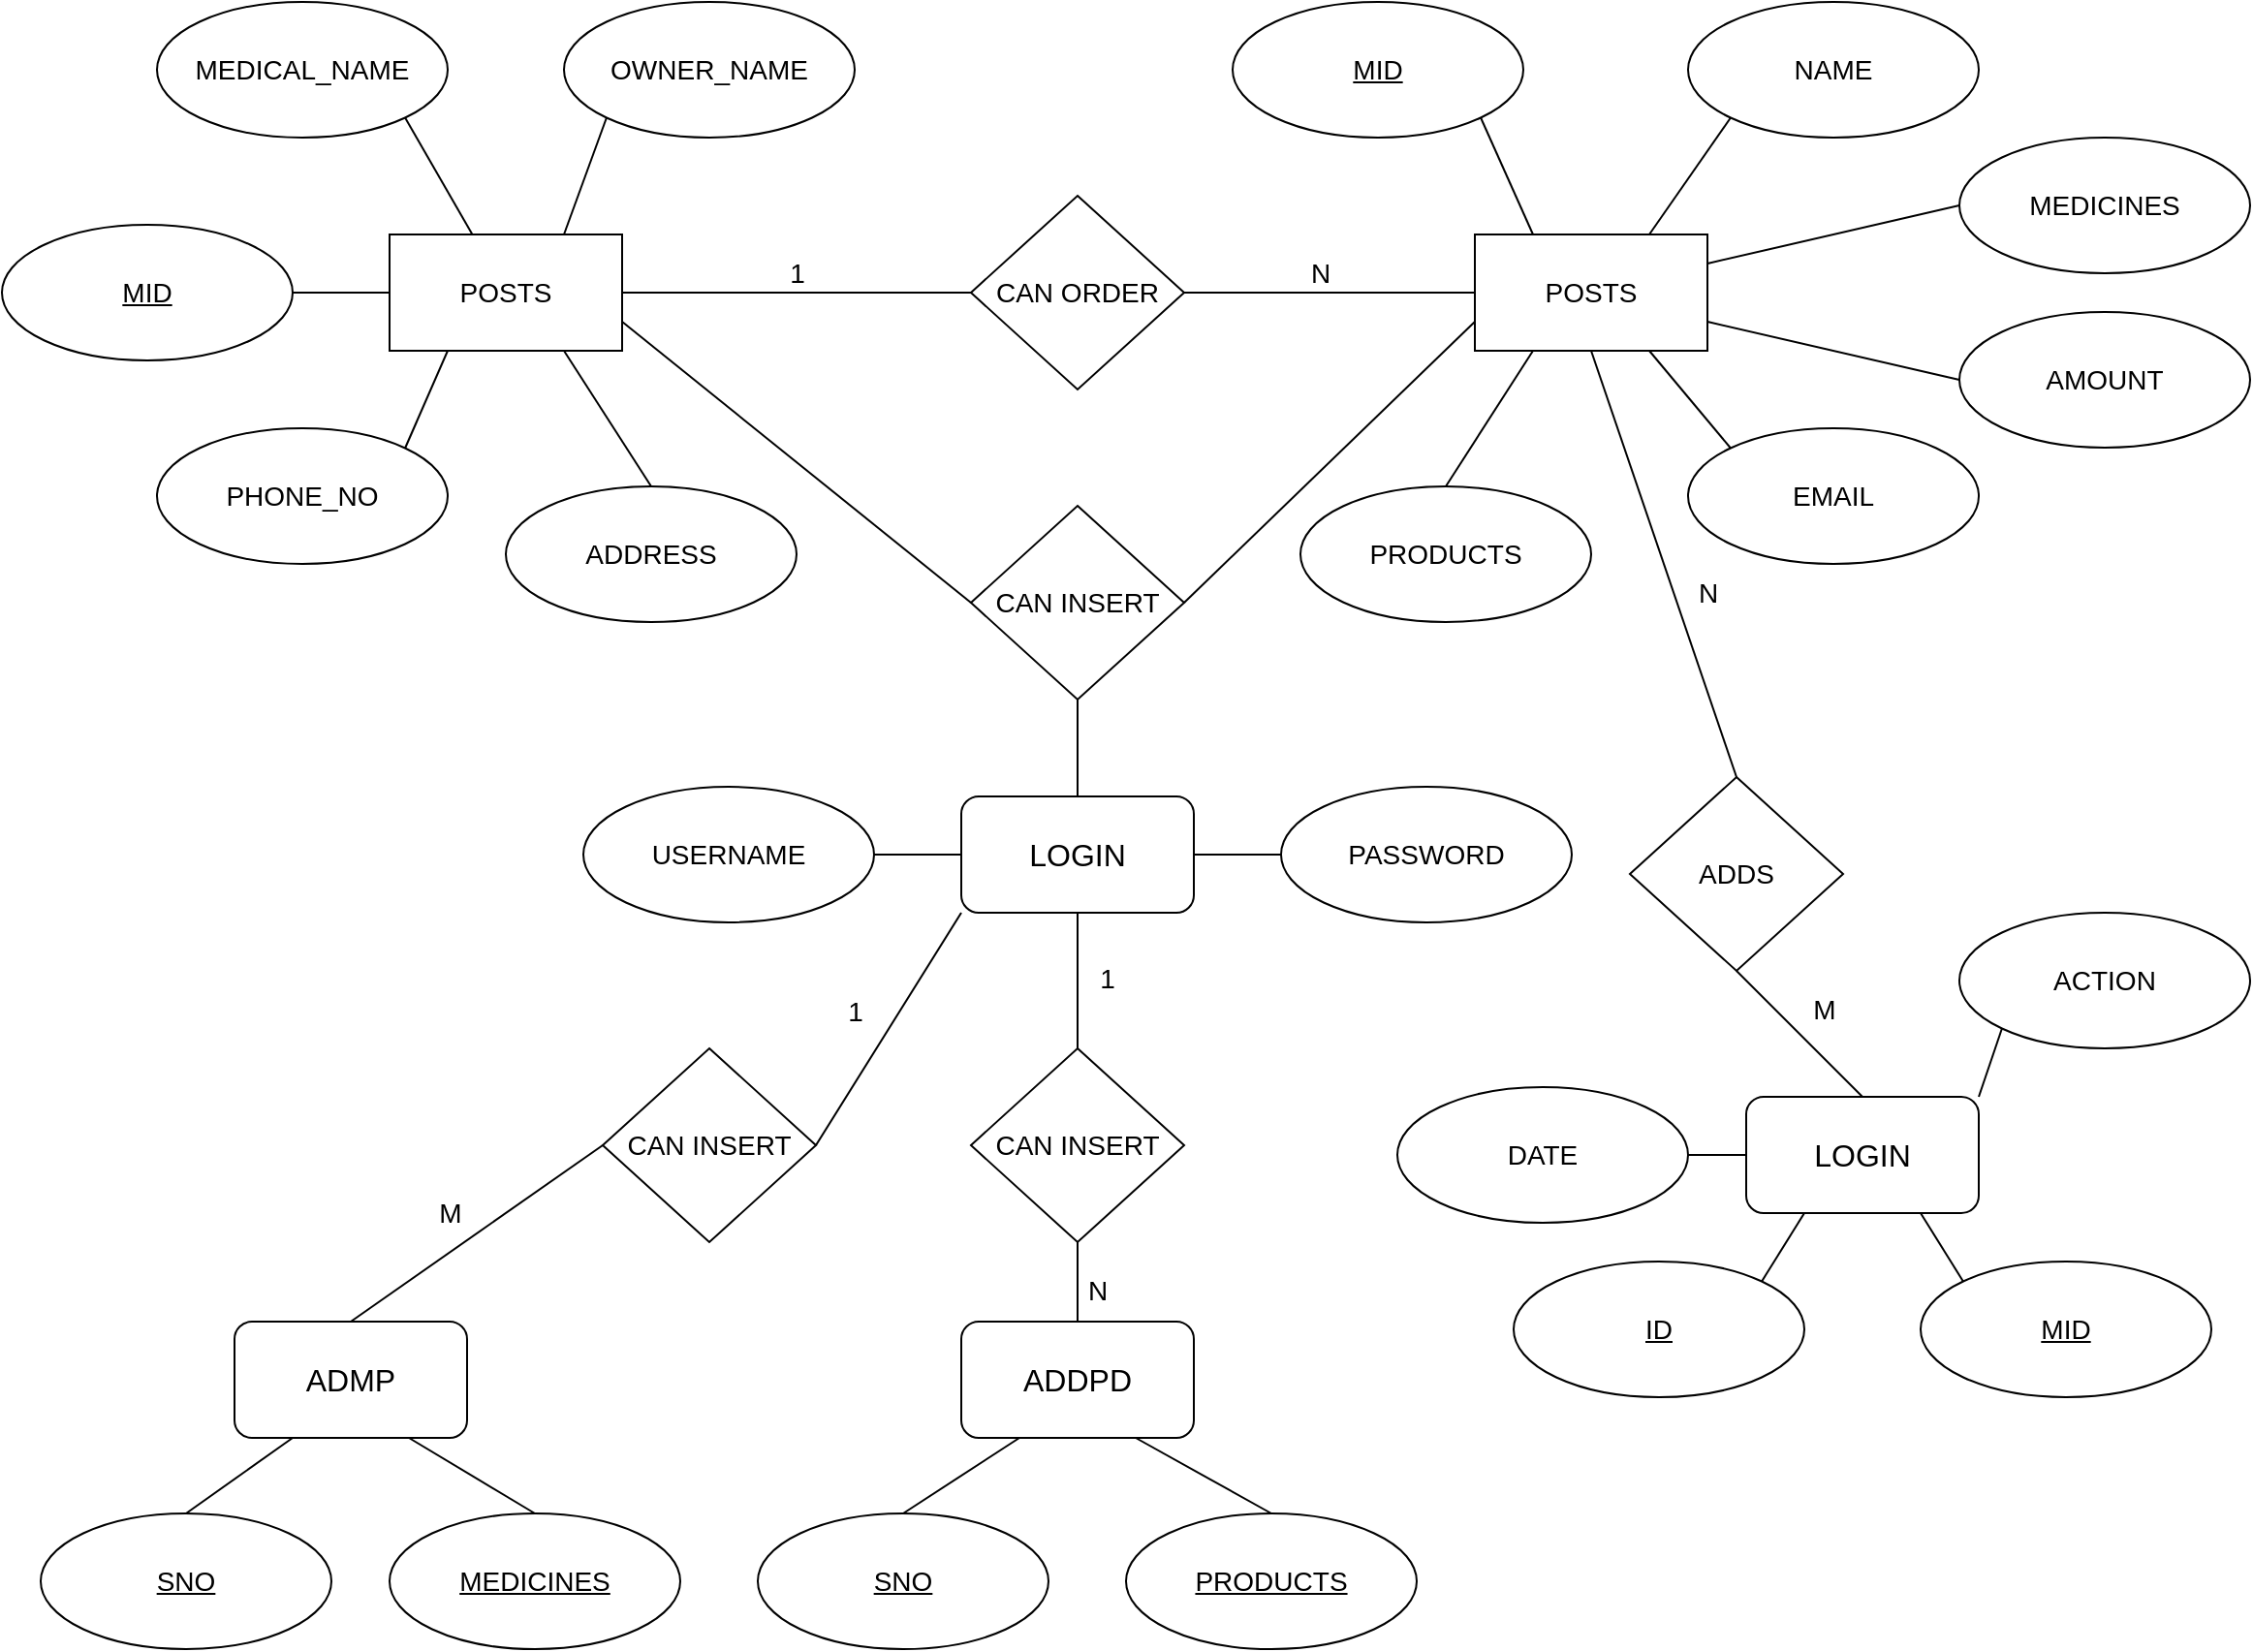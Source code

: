 <mxfile>
    <diagram id="OsXIgUNDCjVwcRdDSM6k" name="Page-1">
        <mxGraphModel dx="1546" dy="1126" grid="1" gridSize="10" guides="1" tooltips="1" connect="1" arrows="1" fold="1" page="1" pageScale="1" pageWidth="1600" pageHeight="900" background="none" math="0" shadow="0">
            <root>
                <mxCell id="0"/>
                <mxCell id="1" parent="0"/>
                <mxCell id="46" style="edgeStyle=none;html=1;entryX=0;entryY=0.5;entryDx=0;entryDy=0;fontSize=14;endArrow=none;endFill=0;" edge="1" parent="1" source="11" target="19">
                    <mxGeometry relative="1" as="geometry"/>
                </mxCell>
                <mxCell id="85" value="1" style="edgeLabel;html=1;align=center;verticalAlign=middle;resizable=0;points=[];fontSize=14;" vertex="1" connectable="0" parent="46">
                    <mxGeometry x="-0.105" y="1" relative="1" as="geometry">
                        <mxPoint x="9" y="-9" as="offset"/>
                    </mxGeometry>
                </mxCell>
                <mxCell id="86" value="N" style="edgeLabel;html=1;align=center;verticalAlign=middle;resizable=0;points=[];fontSize=14;" vertex="1" connectable="0" parent="46">
                    <mxGeometry x="-0.105" y="1" relative="1" as="geometry">
                        <mxPoint x="279" y="-9" as="offset"/>
                    </mxGeometry>
                </mxCell>
                <mxCell id="49" style="edgeStyle=none;html=1;exitX=0.75;exitY=0;exitDx=0;exitDy=0;entryX=0;entryY=1;entryDx=0;entryDy=0;fontSize=14;endArrow=none;endFill=0;" edge="1" parent="1" source="11" target="16">
                    <mxGeometry relative="1" as="geometry"/>
                </mxCell>
                <mxCell id="52" style="edgeStyle=none;html=1;exitX=0.25;exitY=1;exitDx=0;exitDy=0;entryX=1;entryY=0;entryDx=0;entryDy=0;fontSize=14;endArrow=none;endFill=0;" edge="1" parent="1" source="11" target="13">
                    <mxGeometry relative="1" as="geometry"/>
                </mxCell>
                <mxCell id="64" style="edgeStyle=none;html=1;exitX=1;exitY=0.75;exitDx=0;exitDy=0;entryX=0;entryY=0.5;entryDx=0;entryDy=0;fontSize=14;endArrow=none;endFill=0;" edge="1" parent="1" source="11" target="21">
                    <mxGeometry relative="1" as="geometry"/>
                </mxCell>
                <mxCell id="80" style="edgeStyle=none;html=1;exitX=0.75;exitY=1;exitDx=0;exitDy=0;entryX=0.5;entryY=0;entryDx=0;entryDy=0;fontSize=14;endArrow=none;endFill=0;" edge="1" parent="1" source="11" target="12">
                    <mxGeometry relative="1" as="geometry"/>
                </mxCell>
                <mxCell id="11" value="POSTS" style="rounded=0;whiteSpace=wrap;html=1;fontSize=14;" vertex="1" parent="1">
                    <mxGeometry x="360" y="300.0" width="120" height="60" as="geometry"/>
                </mxCell>
                <mxCell id="12" value="&lt;font style=&quot;font-size: 14px;&quot;&gt;ADDRESS&lt;/font&gt;" style="ellipse;whiteSpace=wrap;html=1;fontSize=14;" vertex="1" parent="1">
                    <mxGeometry x="420" y="430" width="150" height="70" as="geometry"/>
                </mxCell>
                <mxCell id="13" value="PHONE_NO" style="ellipse;whiteSpace=wrap;html=1;fontSize=14;" vertex="1" parent="1">
                    <mxGeometry x="240" y="400" width="150" height="70" as="geometry"/>
                </mxCell>
                <mxCell id="48" style="edgeStyle=none;html=1;fontSize=14;endArrow=none;endFill=0;" edge="1" parent="1" source="14" target="11">
                    <mxGeometry relative="1" as="geometry"/>
                </mxCell>
                <mxCell id="14" value="&lt;u style=&quot;font-size: 14px;&quot;&gt;MID&lt;/u&gt;" style="ellipse;whiteSpace=wrap;html=1;fontSize=14;" vertex="1" parent="1">
                    <mxGeometry x="160" y="295" width="150" height="70" as="geometry"/>
                </mxCell>
                <mxCell id="50" style="edgeStyle=none;html=1;exitX=1;exitY=1;exitDx=0;exitDy=0;fontSize=14;endArrow=none;endFill=0;" edge="1" parent="1" source="15" target="11">
                    <mxGeometry relative="1" as="geometry"/>
                </mxCell>
                <mxCell id="15" value="&lt;font style=&quot;font-size: 14px;&quot;&gt;MEDICAL_NAME&lt;/font&gt;" style="ellipse;whiteSpace=wrap;html=1;fontSize=14;" vertex="1" parent="1">
                    <mxGeometry x="240" y="180" width="150" height="70" as="geometry"/>
                </mxCell>
                <mxCell id="16" value="OWNER_NAME" style="ellipse;whiteSpace=wrap;html=1;fontSize=14;" vertex="1" parent="1">
                    <mxGeometry x="450" y="180" width="150" height="70" as="geometry"/>
                </mxCell>
                <mxCell id="47" style="edgeStyle=none;html=1;entryX=0;entryY=0.5;entryDx=0;entryDy=0;fontSize=14;endArrow=none;endFill=0;" edge="1" parent="1" source="19" target="25">
                    <mxGeometry relative="1" as="geometry"/>
                </mxCell>
                <mxCell id="19" value="&lt;font style=&quot;font-size: 14px;&quot;&gt;CAN ORDER&lt;/font&gt;" style="rhombus;whiteSpace=wrap;html=1;fontSize=14;" vertex="1" parent="1">
                    <mxGeometry x="660" y="280" width="110" height="100" as="geometry"/>
                </mxCell>
                <mxCell id="66" style="edgeStyle=none;html=1;exitX=0.5;exitY=1;exitDx=0;exitDy=0;fontSize=14;endArrow=none;endFill=0;" edge="1" parent="1" source="21" target="35">
                    <mxGeometry relative="1" as="geometry"/>
                </mxCell>
                <mxCell id="21" value="&lt;font style=&quot;font-size: 14px;&quot;&gt;CAN INSERT&lt;/font&gt;" style="rhombus;whiteSpace=wrap;html=1;fontSize=14;" vertex="1" parent="1">
                    <mxGeometry x="660" y="440" width="110" height="100" as="geometry"/>
                </mxCell>
                <mxCell id="53" style="edgeStyle=none;html=1;exitX=1;exitY=1;exitDx=0;exitDy=0;entryX=0.25;entryY=0;entryDx=0;entryDy=0;fontSize=14;endArrow=none;endFill=0;" edge="1" parent="1" source="22" target="25">
                    <mxGeometry relative="1" as="geometry"/>
                </mxCell>
                <mxCell id="22" value="&lt;u style=&quot;font-size: 14px;&quot;&gt;MID&lt;/u&gt;" style="ellipse;whiteSpace=wrap;html=1;fontSize=14;" vertex="1" parent="1">
                    <mxGeometry x="795" y="180" width="150" height="70" as="geometry"/>
                </mxCell>
                <mxCell id="23" value="EMAIL" style="ellipse;whiteSpace=wrap;html=1;fontSize=14;" vertex="1" parent="1">
                    <mxGeometry x="1030" y="400" width="150" height="70" as="geometry"/>
                </mxCell>
                <mxCell id="24" value="&lt;font style=&quot;font-size: 14px;&quot;&gt;PRODUCTS&lt;/font&gt;" style="ellipse;whiteSpace=wrap;html=1;fontSize=14;" vertex="1" parent="1">
                    <mxGeometry x="830" y="430" width="150" height="70" as="geometry"/>
                </mxCell>
                <mxCell id="59" style="edgeStyle=none;html=1;exitX=0.5;exitY=1;exitDx=0;exitDy=0;entryX=0.5;entryY=0;entryDx=0;entryDy=0;fontSize=14;endArrow=none;endFill=0;" edge="1" parent="1" source="25" target="30">
                    <mxGeometry relative="1" as="geometry"/>
                </mxCell>
                <mxCell id="87" value="N" style="edgeLabel;html=1;align=center;verticalAlign=middle;resizable=0;points=[];fontSize=14;" vertex="1" connectable="0" parent="59">
                    <mxGeometry x="0.128" y="-2" relative="1" as="geometry">
                        <mxPoint x="19" as="offset"/>
                    </mxGeometry>
                </mxCell>
                <mxCell id="62" style="edgeStyle=none;html=1;exitX=0.75;exitY=1;exitDx=0;exitDy=0;entryX=0;entryY=0;entryDx=0;entryDy=0;fontSize=14;endArrow=none;endFill=0;" edge="1" parent="1" source="25" target="23">
                    <mxGeometry relative="1" as="geometry"/>
                </mxCell>
                <mxCell id="65" style="edgeStyle=none;html=1;exitX=0;exitY=0.75;exitDx=0;exitDy=0;entryX=1;entryY=0.5;entryDx=0;entryDy=0;fontSize=14;endArrow=none;endFill=0;" edge="1" parent="1" source="25" target="21">
                    <mxGeometry relative="1" as="geometry"/>
                </mxCell>
                <mxCell id="81" style="edgeStyle=none;html=1;exitX=0.25;exitY=1;exitDx=0;exitDy=0;entryX=0.5;entryY=0;entryDx=0;entryDy=0;fontSize=14;endArrow=none;endFill=0;" edge="1" parent="1" source="25" target="24">
                    <mxGeometry relative="1" as="geometry"/>
                </mxCell>
                <mxCell id="25" value="POSTS" style="rounded=0;whiteSpace=wrap;html=1;fontSize=14;" vertex="1" parent="1">
                    <mxGeometry x="920" y="300.0" width="120" height="60" as="geometry"/>
                </mxCell>
                <mxCell id="54" style="edgeStyle=none;html=1;exitX=0;exitY=1;exitDx=0;exitDy=0;entryX=0.75;entryY=0;entryDx=0;entryDy=0;fontSize=14;endArrow=none;endFill=0;" edge="1" parent="1" source="26" target="25">
                    <mxGeometry relative="1" as="geometry"/>
                </mxCell>
                <mxCell id="26" value="&lt;font style=&quot;font-size: 14px;&quot;&gt;NAME&lt;/font&gt;" style="ellipse;whiteSpace=wrap;html=1;fontSize=14;" vertex="1" parent="1">
                    <mxGeometry x="1030" y="180" width="150" height="70" as="geometry"/>
                </mxCell>
                <mxCell id="56" style="edgeStyle=none;html=1;exitX=0;exitY=0.5;exitDx=0;exitDy=0;entryX=1;entryY=0.25;entryDx=0;entryDy=0;fontSize=14;endArrow=none;endFill=0;" edge="1" parent="1" source="27" target="25">
                    <mxGeometry relative="1" as="geometry"/>
                </mxCell>
                <mxCell id="27" value="MEDICINES" style="ellipse;whiteSpace=wrap;html=1;fontSize=14;" vertex="1" parent="1">
                    <mxGeometry x="1170" y="250" width="150" height="70" as="geometry"/>
                </mxCell>
                <mxCell id="57" style="edgeStyle=none;html=1;exitX=0;exitY=0.5;exitDx=0;exitDy=0;entryX=1;entryY=0.75;entryDx=0;entryDy=0;fontSize=14;endArrow=none;endFill=0;" edge="1" parent="1" source="28" target="25">
                    <mxGeometry relative="1" as="geometry"/>
                </mxCell>
                <mxCell id="28" value="AMOUNT" style="ellipse;whiteSpace=wrap;html=1;fontSize=14;" vertex="1" parent="1">
                    <mxGeometry x="1170" y="340" width="150" height="70" as="geometry"/>
                </mxCell>
                <mxCell id="61" style="edgeStyle=none;html=1;exitX=1;exitY=0;exitDx=0;exitDy=0;entryX=0;entryY=1;entryDx=0;entryDy=0;fontSize=14;endArrow=none;endFill=0;" edge="1" parent="1" source="29" target="31">
                    <mxGeometry relative="1" as="geometry"/>
                </mxCell>
                <mxCell id="69" style="edgeStyle=none;html=1;exitX=0;exitY=0.5;exitDx=0;exitDy=0;entryX=1;entryY=0.5;entryDx=0;entryDy=0;fontSize=14;endArrow=none;endFill=0;" edge="1" parent="1" source="29" target="34">
                    <mxGeometry relative="1" as="geometry"/>
                </mxCell>
                <mxCell id="82" style="edgeStyle=none;html=1;exitX=0.25;exitY=1;exitDx=0;exitDy=0;entryX=1;entryY=0;entryDx=0;entryDy=0;fontSize=14;endArrow=none;endFill=0;" edge="1" parent="1" source="29" target="33">
                    <mxGeometry relative="1" as="geometry"/>
                </mxCell>
                <mxCell id="83" style="edgeStyle=none;html=1;exitX=0.75;exitY=1;exitDx=0;exitDy=0;entryX=0;entryY=0;entryDx=0;entryDy=0;fontSize=14;endArrow=none;endFill=0;" edge="1" parent="1" source="29" target="32">
                    <mxGeometry relative="1" as="geometry"/>
                </mxCell>
                <mxCell id="29" value="&lt;font style=&quot;font-size: 16px;&quot;&gt;LOGIN&lt;/font&gt;" style="rounded=1;whiteSpace=wrap;html=1;fontSize=14;" vertex="1" parent="1">
                    <mxGeometry x="1060" y="745" width="120" height="60" as="geometry"/>
                </mxCell>
                <mxCell id="60" style="edgeStyle=none;html=1;exitX=0.5;exitY=1;exitDx=0;exitDy=0;entryX=0.5;entryY=0;entryDx=0;entryDy=0;fontSize=14;endArrow=none;endFill=0;" edge="1" parent="1" source="30" target="29">
                    <mxGeometry relative="1" as="geometry"/>
                </mxCell>
                <mxCell id="88" value="M" style="edgeLabel;html=1;align=center;verticalAlign=middle;resizable=0;points=[];fontSize=14;" vertex="1" connectable="0" parent="60">
                    <mxGeometry x="0.237" y="1" relative="1" as="geometry">
                        <mxPoint x="4" y="-20" as="offset"/>
                    </mxGeometry>
                </mxCell>
                <mxCell id="30" value="&lt;font style=&quot;font-size: 14px;&quot;&gt;ADDS&lt;/font&gt;" style="rhombus;whiteSpace=wrap;html=1;fontSize=14;" vertex="1" parent="1">
                    <mxGeometry x="1000" y="580" width="110" height="100" as="geometry"/>
                </mxCell>
                <mxCell id="31" value="ACTION" style="ellipse;whiteSpace=wrap;html=1;fontSize=14;" vertex="1" parent="1">
                    <mxGeometry x="1170" y="650" width="150" height="70" as="geometry"/>
                </mxCell>
                <mxCell id="32" value="&lt;u style=&quot;font-size: 14px;&quot;&gt;MID&lt;/u&gt;" style="ellipse;whiteSpace=wrap;html=1;fontSize=14;" vertex="1" parent="1">
                    <mxGeometry x="1150" y="830" width="150" height="70" as="geometry"/>
                </mxCell>
                <mxCell id="33" value="&lt;u style=&quot;font-size: 14px;&quot;&gt;ID&lt;/u&gt;" style="ellipse;whiteSpace=wrap;html=1;fontSize=14;" vertex="1" parent="1">
                    <mxGeometry x="940" y="830" width="150" height="70" as="geometry"/>
                </mxCell>
                <mxCell id="34" value="DATE" style="ellipse;whiteSpace=wrap;html=1;fontSize=14;" vertex="1" parent="1">
                    <mxGeometry x="880" y="740" width="150" height="70" as="geometry"/>
                </mxCell>
                <mxCell id="67" style="edgeStyle=none;html=1;exitX=0;exitY=0.5;exitDx=0;exitDy=0;entryX=1;entryY=0.5;entryDx=0;entryDy=0;fontSize=14;endArrow=none;endFill=0;" edge="1" parent="1" source="35" target="37">
                    <mxGeometry relative="1" as="geometry"/>
                </mxCell>
                <mxCell id="68" style="edgeStyle=none;html=1;exitX=1;exitY=0.5;exitDx=0;exitDy=0;entryX=0;entryY=0.5;entryDx=0;entryDy=0;fontSize=14;endArrow=none;endFill=0;" edge="1" parent="1" source="35" target="36">
                    <mxGeometry relative="1" as="geometry"/>
                </mxCell>
                <mxCell id="72" style="edgeStyle=none;html=1;exitX=0;exitY=1;exitDx=0;exitDy=0;entryX=1;entryY=0.5;entryDx=0;entryDy=0;fontSize=14;endArrow=none;endFill=0;" edge="1" parent="1" source="35" target="39">
                    <mxGeometry relative="1" as="geometry"/>
                </mxCell>
                <mxCell id="90" value="1" style="edgeLabel;html=1;align=center;verticalAlign=middle;resizable=0;points=[];fontSize=14;" vertex="1" connectable="0" parent="72">
                    <mxGeometry x="0.163" y="-3" relative="1" as="geometry">
                        <mxPoint x="-9" y="-18" as="offset"/>
                    </mxGeometry>
                </mxCell>
                <mxCell id="79" style="edgeStyle=none;html=1;exitX=0.5;exitY=1;exitDx=0;exitDy=0;entryX=0.5;entryY=0;entryDx=0;entryDy=0;fontSize=14;endArrow=none;endFill=0;" edge="1" parent="1" source="35" target="38">
                    <mxGeometry relative="1" as="geometry"/>
                </mxCell>
                <mxCell id="91" value="1" style="edgeLabel;html=1;align=center;verticalAlign=middle;resizable=0;points=[];fontSize=14;" vertex="1" connectable="0" parent="79">
                    <mxGeometry x="-0.279" y="-1" relative="1" as="geometry">
                        <mxPoint x="16" y="9" as="offset"/>
                    </mxGeometry>
                </mxCell>
                <mxCell id="35" value="&lt;font style=&quot;font-size: 16px;&quot;&gt;LOGIN&lt;/font&gt;" style="rounded=1;whiteSpace=wrap;html=1;fontSize=14;" vertex="1" parent="1">
                    <mxGeometry x="655" y="590" width="120" height="60" as="geometry"/>
                </mxCell>
                <mxCell id="36" value="PASSWORD" style="ellipse;whiteSpace=wrap;html=1;fontSize=14;" vertex="1" parent="1">
                    <mxGeometry x="820" y="585" width="150" height="70" as="geometry"/>
                </mxCell>
                <mxCell id="37" value="USERNAME" style="ellipse;whiteSpace=wrap;html=1;fontSize=14;" vertex="1" parent="1">
                    <mxGeometry x="460" y="585" width="150" height="70" as="geometry"/>
                </mxCell>
                <mxCell id="78" style="edgeStyle=none;html=1;exitX=0.5;exitY=1;exitDx=0;exitDy=0;entryX=0.5;entryY=0;entryDx=0;entryDy=0;fontSize=14;endArrow=none;endFill=0;" edge="1" parent="1" source="38" target="40">
                    <mxGeometry relative="1" as="geometry"/>
                </mxCell>
                <mxCell id="38" value="&lt;font style=&quot;font-size: 14px;&quot;&gt;CAN INSERT&lt;/font&gt;" style="rhombus;whiteSpace=wrap;html=1;fontSize=14;" vertex="1" parent="1">
                    <mxGeometry x="660" y="720" width="110" height="100" as="geometry"/>
                </mxCell>
                <mxCell id="73" style="edgeStyle=none;html=1;exitX=0;exitY=0.5;exitDx=0;exitDy=0;entryX=0.5;entryY=0;entryDx=0;entryDy=0;fontSize=14;endArrow=none;endFill=0;" edge="1" parent="1" source="39" target="43">
                    <mxGeometry relative="1" as="geometry"/>
                </mxCell>
                <mxCell id="92" value="M" style="edgeLabel;html=1;align=center;verticalAlign=middle;resizable=0;points=[];fontSize=14;" vertex="1" connectable="0" parent="73">
                    <mxGeometry x="-0.136" y="1" relative="1" as="geometry">
                        <mxPoint x="-24" y="-5" as="offset"/>
                    </mxGeometry>
                </mxCell>
                <mxCell id="39" value="&lt;font style=&quot;font-size: 14px;&quot;&gt;CAN INSERT&lt;/font&gt;" style="rhombus;whiteSpace=wrap;html=1;fontSize=14;" vertex="1" parent="1">
                    <mxGeometry x="470" y="720" width="110" height="100" as="geometry"/>
                </mxCell>
                <mxCell id="76" style="edgeStyle=none;html=1;exitX=0.25;exitY=1;exitDx=0;exitDy=0;entryX=0.5;entryY=0;entryDx=0;entryDy=0;fontSize=14;endArrow=none;endFill=0;" edge="1" parent="1" source="40" target="41">
                    <mxGeometry relative="1" as="geometry"/>
                </mxCell>
                <mxCell id="77" style="edgeStyle=none;html=1;exitX=0.75;exitY=1;exitDx=0;exitDy=0;entryX=0.5;entryY=0;entryDx=0;entryDy=0;fontSize=14;endArrow=none;endFill=0;" edge="1" parent="1" source="40" target="42">
                    <mxGeometry relative="1" as="geometry"/>
                </mxCell>
                <mxCell id="40" value="&lt;font style=&quot;font-size: 16px;&quot;&gt;ADDPD&lt;/font&gt;" style="rounded=1;whiteSpace=wrap;html=1;fontSize=14;" vertex="1" parent="1">
                    <mxGeometry x="655" y="861" width="120" height="60" as="geometry"/>
                </mxCell>
                <mxCell id="41" value="&lt;u style=&quot;font-size: 14px;&quot;&gt;SNO&lt;/u&gt;" style="ellipse;whiteSpace=wrap;html=1;fontSize=14;" vertex="1" parent="1">
                    <mxGeometry x="550" y="960" width="150" height="70" as="geometry"/>
                </mxCell>
                <mxCell id="42" value="&lt;u style=&quot;font-size: 14px;&quot;&gt;PRODUCTS&lt;/u&gt;" style="ellipse;whiteSpace=wrap;html=1;fontSize=14;" vertex="1" parent="1">
                    <mxGeometry x="740" y="960" width="150" height="70" as="geometry"/>
                </mxCell>
                <mxCell id="74" style="edgeStyle=none;html=1;exitX=0.25;exitY=1;exitDx=0;exitDy=0;entryX=0.5;entryY=0;entryDx=0;entryDy=0;fontSize=14;endArrow=none;endFill=0;" edge="1" parent="1" source="43" target="44">
                    <mxGeometry relative="1" as="geometry"/>
                </mxCell>
                <mxCell id="75" style="edgeStyle=none;html=1;exitX=0.75;exitY=1;exitDx=0;exitDy=0;entryX=0.5;entryY=0;entryDx=0;entryDy=0;fontSize=14;endArrow=none;endFill=0;" edge="1" parent="1" source="43" target="45">
                    <mxGeometry relative="1" as="geometry"/>
                </mxCell>
                <mxCell id="43" value="&lt;font style=&quot;font-size: 16px;&quot;&gt;ADMP&lt;/font&gt;" style="rounded=1;whiteSpace=wrap;html=1;fontSize=14;" vertex="1" parent="1">
                    <mxGeometry x="280" y="861" width="120" height="60" as="geometry"/>
                </mxCell>
                <mxCell id="44" value="&lt;u style=&quot;font-size: 14px;&quot;&gt;SNO&lt;/u&gt;" style="ellipse;whiteSpace=wrap;html=1;fontSize=14;" vertex="1" parent="1">
                    <mxGeometry x="180" y="960" width="150" height="70" as="geometry"/>
                </mxCell>
                <mxCell id="45" value="&lt;u style=&quot;font-size: 14px;&quot;&gt;MEDICINES&lt;/u&gt;" style="ellipse;whiteSpace=wrap;html=1;fontSize=14;" vertex="1" parent="1">
                    <mxGeometry x="360" y="960" width="150" height="70" as="geometry"/>
                </mxCell>
                <mxCell id="93" value="N" style="text;html=1;align=center;verticalAlign=middle;resizable=0;points=[];autosize=1;strokeColor=none;fillColor=none;fontSize=14;" vertex="1" parent="1">
                    <mxGeometry x="710" y="830" width="30" height="30" as="geometry"/>
                </mxCell>
            </root>
        </mxGraphModel>
    </diagram>
</mxfile>